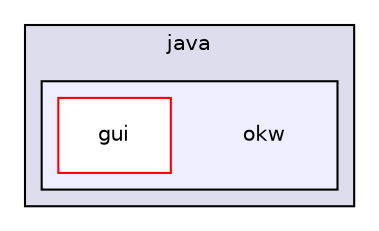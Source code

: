 digraph "/Users/zoltan/git/OKW/se/src/main/java/okw" {
  compound=true
  node [ fontsize="10", fontname="Helvetica"];
  edge [ labelfontsize="10", labelfontname="Helvetica"];
  subgraph clusterdir_8f2c69962c4cc68c0210369b9c8eb521 {
    graph [ bgcolor="#ddddee", pencolor="black", label="java" fontname="Helvetica", fontsize="10", URL="dir_8f2c69962c4cc68c0210369b9c8eb521.html"]
  subgraph clusterdir_42d5229922fd7034c842f15cabaad1f7 {
    graph [ bgcolor="#eeeeff", pencolor="black", label="" URL="dir_42d5229922fd7034c842f15cabaad1f7.html"];
    dir_42d5229922fd7034c842f15cabaad1f7 [shape=plaintext label="okw"];
    dir_2a7e58e4b12c9244601895cca3d2a1d6 [shape=box label="gui" color="red" fillcolor="white" style="filled" URL="dir_2a7e58e4b12c9244601895cca3d2a1d6.html"];
  }
  }
}
